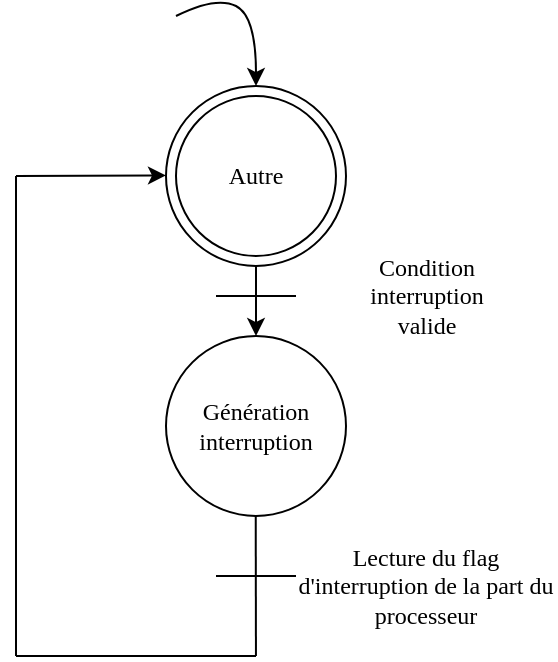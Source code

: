 <mxfile version="20.4.0" type="device"><diagram id="HjnDA2QN0MVJtFZ_F2cX" name="Page-1"><mxGraphModel dx="981" dy="506" grid="1" gridSize="10" guides="1" tooltips="1" connect="1" arrows="1" fold="1" page="1" pageScale="1" pageWidth="827" pageHeight="1169" math="0" shadow="0"><root><mxCell id="0"/><mxCell id="1" parent="0"/><mxCell id="vqHYYdKPeRLC4IQcMqd8-1" value="" style="ellipse;whiteSpace=wrap;html=1;aspect=fixed;" vertex="1" parent="1"><mxGeometry x="355" y="75" width="90" height="90" as="geometry"/></mxCell><mxCell id="vqHYYdKPeRLC4IQcMqd8-2" value="&lt;font face=&quot;Verdana&quot;&gt;Autre&lt;/font&gt;" style="ellipse;whiteSpace=wrap;html=1;aspect=fixed;" vertex="1" parent="1"><mxGeometry x="360" y="80" width="80" height="80" as="geometry"/></mxCell><mxCell id="vqHYYdKPeRLC4IQcMqd8-3" value="" style="endArrow=classic;html=1;rounded=0;fontFamily=Verdana;entryX=0.5;entryY=0;entryDx=0;entryDy=0;" edge="1" parent="1"><mxGeometry width="50" height="50" relative="1" as="geometry"><mxPoint x="400" y="165" as="sourcePoint"/><mxPoint x="400" y="200" as="targetPoint"/></mxGeometry></mxCell><mxCell id="vqHYYdKPeRLC4IQcMqd8-4" value="" style="curved=1;endArrow=classic;html=1;rounded=0;fontFamily=Verdana;entryX=0.5;entryY=0;entryDx=0;entryDy=0;" edge="1" parent="1" target="vqHYYdKPeRLC4IQcMqd8-1"><mxGeometry width="50" height="50" relative="1" as="geometry"><mxPoint x="360" y="40" as="sourcePoint"/><mxPoint x="380" as="targetPoint"/><Array as="points"><mxPoint x="380" y="30"/><mxPoint x="400" y="40"/></Array></mxGeometry></mxCell><mxCell id="vqHYYdKPeRLC4IQcMqd8-5" value="" style="endArrow=none;html=1;rounded=0;fontFamily=Verdana;" edge="1" parent="1"><mxGeometry width="50" height="50" relative="1" as="geometry"><mxPoint x="380" y="180" as="sourcePoint"/><mxPoint x="420" y="180" as="targetPoint"/></mxGeometry></mxCell><mxCell id="vqHYYdKPeRLC4IQcMqd8-6" value="Condition interruption valide" style="text;html=1;strokeColor=none;fillColor=none;align=center;verticalAlign=middle;whiteSpace=wrap;rounded=0;fontFamily=Verdana;" vertex="1" parent="1"><mxGeometry x="452.5" y="160" width="65" height="40" as="geometry"/></mxCell><mxCell id="vqHYYdKPeRLC4IQcMqd8-7" value="&lt;font face=&quot;Verdana&quot;&gt;Génération interruption&lt;br&gt;&lt;/font&gt;" style="ellipse;whiteSpace=wrap;html=1;aspect=fixed;" vertex="1" parent="1"><mxGeometry x="355" y="200" width="90" height="90" as="geometry"/></mxCell><mxCell id="vqHYYdKPeRLC4IQcMqd8-8" value="" style="endArrow=none;html=1;rounded=0;fontFamily=Verdana;" edge="1" parent="1"><mxGeometry width="50" height="50" relative="1" as="geometry"><mxPoint x="399.97" y="360" as="sourcePoint"/><mxPoint x="399.86" y="290" as="targetPoint"/></mxGeometry></mxCell><mxCell id="vqHYYdKPeRLC4IQcMqd8-9" value="" style="endArrow=none;html=1;rounded=0;fontFamily=Verdana;" edge="1" parent="1"><mxGeometry width="50" height="50" relative="1" as="geometry"><mxPoint x="380" y="320" as="sourcePoint"/><mxPoint x="420" y="320" as="targetPoint"/></mxGeometry></mxCell><mxCell id="vqHYYdKPeRLC4IQcMqd8-10" value="&lt;font face=&quot;Verdana&quot;&gt;Lecture du flag d'interruption de la part du processeur&lt;/font&gt;" style="text;html=1;strokeColor=none;fillColor=none;align=center;verticalAlign=middle;whiteSpace=wrap;rounded=0;fontFamily=Verdana;" vertex="1" parent="1"><mxGeometry x="420" y="310" width="130" height="30" as="geometry"/></mxCell><mxCell id="vqHYYdKPeRLC4IQcMqd8-11" value="" style="endArrow=classic;html=1;rounded=0;fontFamily=Verdana;" edge="1" parent="1"><mxGeometry width="50" height="50" relative="1" as="geometry"><mxPoint x="280" y="120" as="sourcePoint"/><mxPoint x="355" y="119.71" as="targetPoint"/></mxGeometry></mxCell><mxCell id="vqHYYdKPeRLC4IQcMqd8-12" value="" style="endArrow=none;html=1;rounded=0;" edge="1" parent="1"><mxGeometry width="50" height="50" relative="1" as="geometry"><mxPoint x="280" y="360" as="sourcePoint"/><mxPoint x="280" y="120" as="targetPoint"/></mxGeometry></mxCell><mxCell id="vqHYYdKPeRLC4IQcMqd8-13" value="" style="endArrow=none;html=1;rounded=0;" edge="1" parent="1"><mxGeometry width="50" height="50" relative="1" as="geometry"><mxPoint x="280" y="360" as="sourcePoint"/><mxPoint x="400" y="360" as="targetPoint"/></mxGeometry></mxCell></root></mxGraphModel></diagram></mxfile>